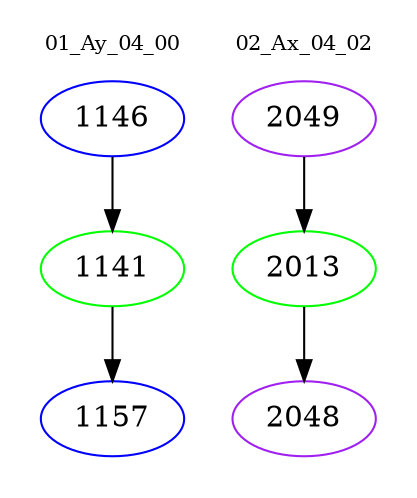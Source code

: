 digraph{
subgraph cluster_0 {
color = white
label = "01_Ay_04_00";
fontsize=10;
T0_1146 [label="1146", color="blue"]
T0_1146 -> T0_1141 [color="black"]
T0_1141 [label="1141", color="green"]
T0_1141 -> T0_1157 [color="black"]
T0_1157 [label="1157", color="blue"]
}
subgraph cluster_1 {
color = white
label = "02_Ax_04_02";
fontsize=10;
T1_2049 [label="2049", color="purple"]
T1_2049 -> T1_2013 [color="black"]
T1_2013 [label="2013", color="green"]
T1_2013 -> T1_2048 [color="black"]
T1_2048 [label="2048", color="purple"]
}
}
